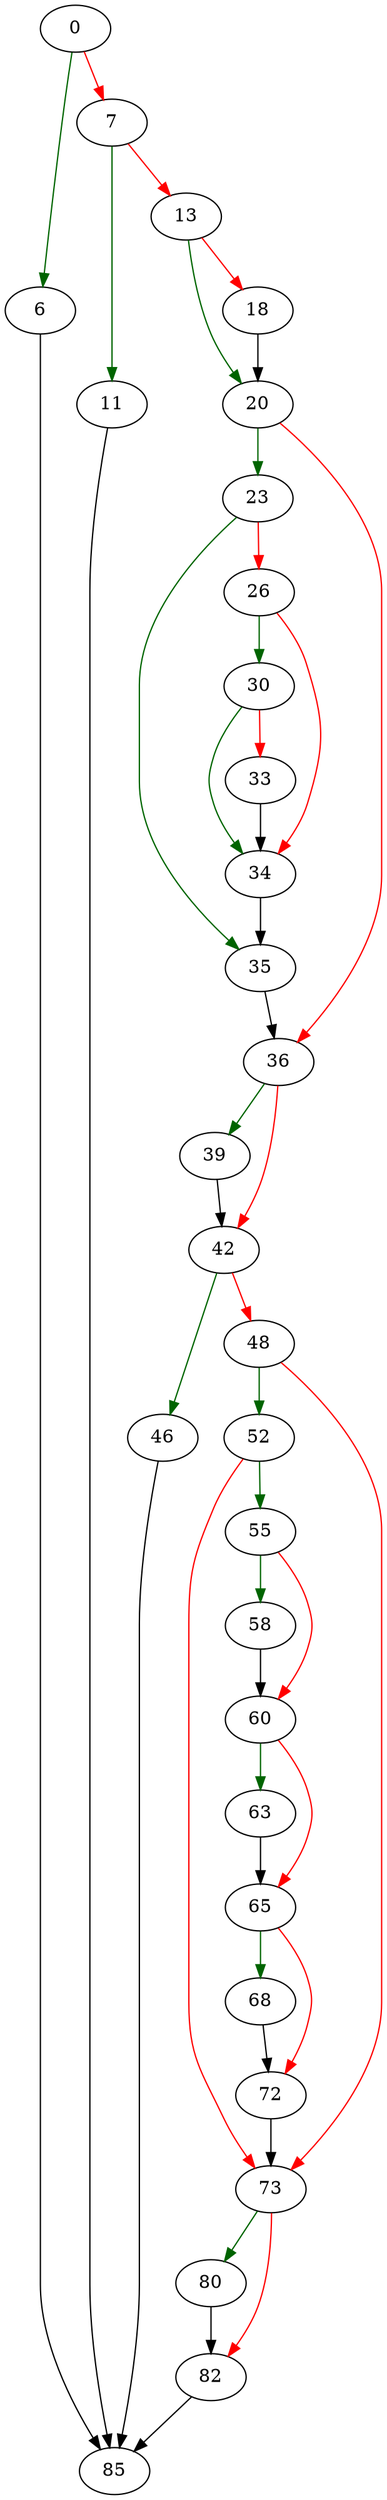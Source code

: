 strict digraph "sqlite3_initialize" {
	// Node definitions.
	0 [entry=true];
	6;
	7;
	85;
	11;
	13;
	20;
	18;
	23;
	36;
	35;
	26;
	30;
	34;
	33;
	39;
	42;
	46;
	48;
	52;
	73;
	55;
	58;
	60;
	63;
	65;
	68;
	72;
	80;
	82;

	// Edge definitions.
	0 -> 6 [
		color=darkgreen
		cond=true
	];
	0 -> 7 [
		color=red
		cond=false
	];
	6 -> 85;
	7 -> 11 [
		color=darkgreen
		cond=true
	];
	7 -> 13 [
		color=red
		cond=false
	];
	11 -> 85;
	13 -> 20 [
		color=darkgreen
		cond=true
	];
	13 -> 18 [
		color=red
		cond=false
	];
	20 -> 23 [
		color=darkgreen
		cond=true
	];
	20 -> 36 [
		color=red
		cond=false
	];
	18 -> 20;
	23 -> 35 [
		color=darkgreen
		cond=true
	];
	23 -> 26 [
		color=red
		cond=false
	];
	36 -> 39 [
		color=darkgreen
		cond=true
	];
	36 -> 42 [
		color=red
		cond=false
	];
	35 -> 36;
	26 -> 30 [
		color=darkgreen
		cond=true
	];
	26 -> 34 [
		color=red
		cond=false
	];
	30 -> 34 [
		color=darkgreen
		cond=true
	];
	30 -> 33 [
		color=red
		cond=false
	];
	34 -> 35;
	33 -> 34;
	39 -> 42;
	42 -> 46 [
		color=darkgreen
		cond=true
	];
	42 -> 48 [
		color=red
		cond=false
	];
	46 -> 85;
	48 -> 52 [
		color=darkgreen
		cond=true
	];
	48 -> 73 [
		color=red
		cond=false
	];
	52 -> 73 [
		color=red
		cond=false
	];
	52 -> 55 [
		color=darkgreen
		cond=true
	];
	73 -> 80 [
		color=darkgreen
		cond=true
	];
	73 -> 82 [
		color=red
		cond=false
	];
	55 -> 58 [
		color=darkgreen
		cond=true
	];
	55 -> 60 [
		color=red
		cond=false
	];
	58 -> 60;
	60 -> 63 [
		color=darkgreen
		cond=true
	];
	60 -> 65 [
		color=red
		cond=false
	];
	63 -> 65;
	65 -> 68 [
		color=darkgreen
		cond=true
	];
	65 -> 72 [
		color=red
		cond=false
	];
	68 -> 72;
	72 -> 73;
	80 -> 82;
	82 -> 85;
}